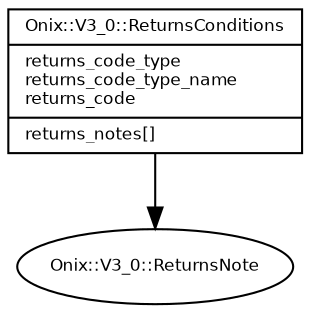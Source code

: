 digraph G {
  fontname = "Bitstream Vera Sans"
  fontsize = 8

  node [
    fontname = "Bitstream Vera Sans"
    fontsize = 8
    shape = "record"
  ]

  edge [
    fontname = "Bitstream Vera Sans"
    fontsize = 8
  ]

  ReturnsConditions [
    label = "{Onix::V3_0::ReturnsConditions\l|returns_code_type\lreturns_code_type_name\lreturns_code\l|returns_notes[]\l}"
  ]

  ReturnsConditions -> ReturnsNote [arrowhead=normal]

  ReturnsNote [
    label = "Onix::V3_0::ReturnsNote", shape = oval
  ]




}
